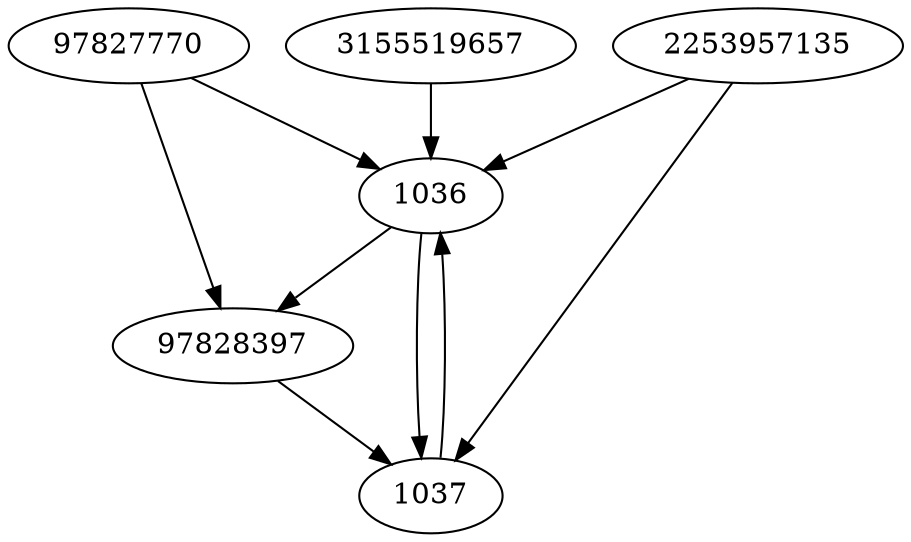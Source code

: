 strict digraph  {
3155519657;
1036;
1037;
97828397;
2253957135;
97827770;
3155519657 -> 1036;
1036 -> 97828397;
1036 -> 1037;
1037 -> 1036;
97828397 -> 1037;
2253957135 -> 1036;
2253957135 -> 1037;
97827770 -> 97828397;
97827770 -> 1036;
}
